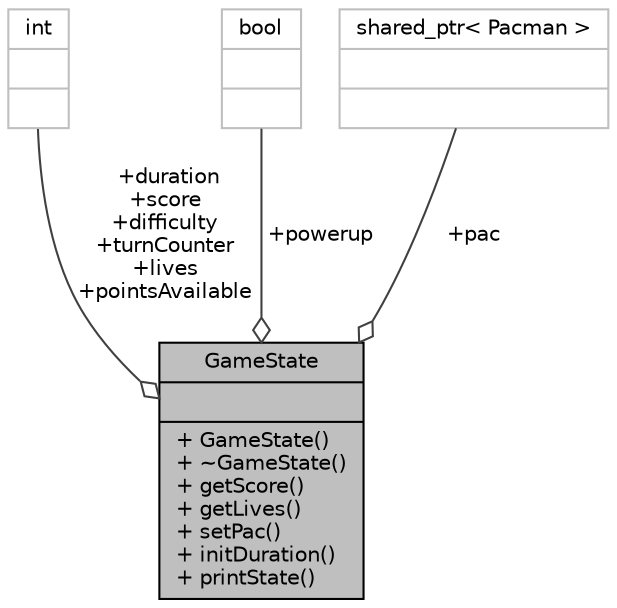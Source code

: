 digraph "GameState"
{
 // LATEX_PDF_SIZE
  edge [fontname="Helvetica",fontsize="10",labelfontname="Helvetica",labelfontsize="10"];
  node [fontname="Helvetica",fontsize="10",shape=record];
  Node1 [label="{GameState\n||+ GameState()\l+ ~GameState()\l+ getScore()\l+ getLives()\l+ setPac()\l+ initDuration()\l+ printState()\l}",height=0.2,width=0.4,color="black", fillcolor="grey75", style="filled", fontcolor="black",tooltip="The GameState class represents the state of the game."];
  Node2 -> Node1 [color="grey25",fontsize="10",style="solid",label=" +duration\n+score\n+difficulty\n+turnCounter\n+lives\n+pointsAvailable" ,arrowhead="odiamond",fontname="Helvetica"];
  Node2 [label="{int\n||}",height=0.2,width=0.4,color="grey75", fillcolor="white", style="filled",tooltip=" "];
  Node3 -> Node1 [color="grey25",fontsize="10",style="solid",label=" +powerup" ,arrowhead="odiamond",fontname="Helvetica"];
  Node3 [label="{bool\n||}",height=0.2,width=0.4,color="grey75", fillcolor="white", style="filled",tooltip=" "];
  Node4 -> Node1 [color="grey25",fontsize="10",style="solid",label=" +pac" ,arrowhead="odiamond",fontname="Helvetica"];
  Node4 [label="{shared_ptr\< Pacman \>\n||}",height=0.2,width=0.4,color="grey75", fillcolor="white", style="filled",tooltip=" "];
}

